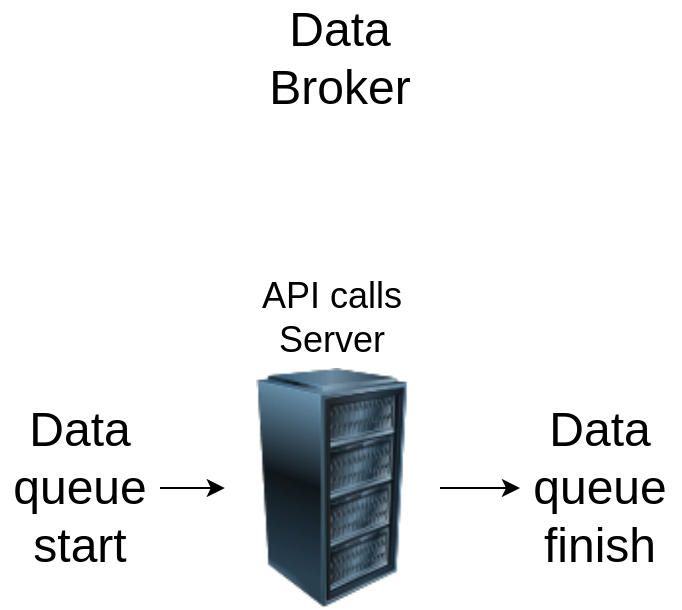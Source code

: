 <mxfile version="21.5.2">
  <diagram name="Página-1" id="xNhPNnMRd9htXLf8wS57">
    <mxGraphModel dx="1050" dy="558" grid="1" gridSize="10" guides="1" tooltips="1" connect="1" arrows="1" fold="1" page="1" pageScale="1" pageWidth="827" pageHeight="1169" math="0" shadow="0">
      <root>
        <mxCell id="0" />
        <mxCell id="1" parent="0" />
        <mxCell id="IrRJ5_O-pY0Ifu8mV4sr-18" value="&lt;font style=&quot;font-size: 18px;&quot;&gt;API calls Server&lt;/font&gt;" style="text;html=1;strokeColor=none;fillColor=none;align=center;verticalAlign=middle;whiteSpace=wrap;rounded=0;" parent="1" vertex="1">
          <mxGeometry x="296.2" y="180" width="80" height="30" as="geometry" />
        </mxCell>
        <mxCell id="IrRJ5_O-pY0Ifu8mV4sr-26" value="&lt;font style=&quot;font-size: 24px;&quot;&gt;Data Broker&lt;/font&gt;" style="text;html=1;strokeColor=none;fillColor=none;align=center;verticalAlign=middle;whiteSpace=wrap;rounded=0;" parent="1" vertex="1">
          <mxGeometry x="300" y="50" width="80" height="30" as="geometry" />
        </mxCell>
        <mxCell id="g9L9M4cXe2nwXgYZEAq0-1" value="" style="image;html=1;image=img/lib/clip_art/computers/Server_Rack_128x128.png" parent="1" vertex="1">
          <mxGeometry x="282.4" y="220" width="107.6" height="120" as="geometry" />
        </mxCell>
        <mxCell id="g9L9M4cXe2nwXgYZEAq0-20" value="" style="edgeStyle=orthogonalEdgeStyle;rounded=0;orthogonalLoop=1;jettySize=auto;html=1;" parent="1" source="g9L9M4cXe2nwXgYZEAq0-1" target="g9L9M4cXe2nwXgYZEAq0-10" edge="1">
          <mxGeometry relative="1" as="geometry">
            <mxPoint x="640" y="293" as="sourcePoint" />
          </mxGeometry>
        </mxCell>
        <mxCell id="g9L9M4cXe2nwXgYZEAq0-19" value="" style="edgeStyle=orthogonalEdgeStyle;rounded=0;orthogonalLoop=1;jettySize=auto;html=1;" parent="1" source="g9L9M4cXe2nwXgYZEAq0-9" target="g9L9M4cXe2nwXgYZEAq0-1" edge="1">
          <mxGeometry relative="1" as="geometry">
            <mxPoint y="290" as="targetPoint" />
          </mxGeometry>
        </mxCell>
        <mxCell id="g9L9M4cXe2nwXgYZEAq0-9" value="&lt;font style=&quot;font-size: 24px;&quot;&gt;Data queue start&lt;br&gt;&lt;/font&gt;" style="text;html=1;strokeColor=none;fillColor=none;align=center;verticalAlign=middle;whiteSpace=wrap;rounded=0;" parent="1" vertex="1">
          <mxGeometry x="170" y="265" width="80" height="30" as="geometry" />
        </mxCell>
        <mxCell id="g9L9M4cXe2nwXgYZEAq0-10" value="&lt;font style=&quot;font-size: 24px;&quot;&gt;Data queue finish&lt;br&gt;&lt;/font&gt;" style="text;html=1;strokeColor=none;fillColor=none;align=center;verticalAlign=middle;whiteSpace=wrap;rounded=0;" parent="1" vertex="1">
          <mxGeometry x="430" y="265" width="80" height="30" as="geometry" />
        </mxCell>
      </root>
    </mxGraphModel>
  </diagram>
</mxfile>
